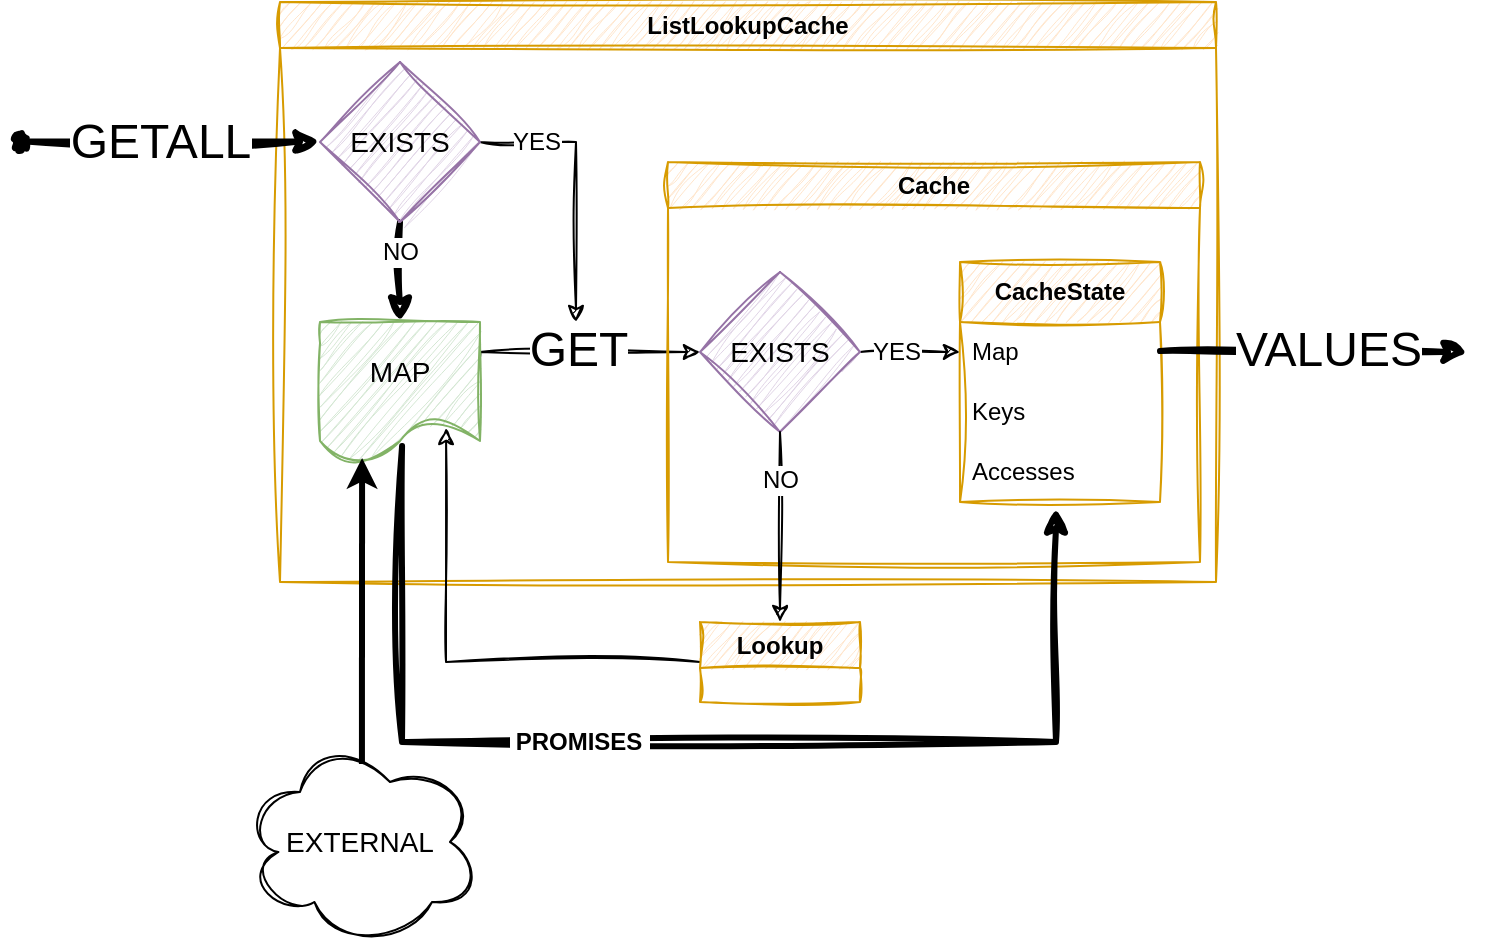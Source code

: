 <mxfile version="22.1.16" type="github">
  <diagram id="prtHgNgQTEPvFCAcTncT" name="Page-1">
    <mxGraphModel dx="684" dy="325" grid="1" gridSize="10" guides="1" tooltips="1" connect="1" arrows="1" fold="1" page="1" pageScale="1" pageWidth="827" pageHeight="1169" math="0" shadow="0">
      <root>
        <mxCell id="0" />
        <mxCell id="1" parent="0" />
        <mxCell id="WvfnBEPjAD18mNaexyHV-153" value="ListLookupCache" style="swimlane;whiteSpace=wrap;html=1;fillColor=#ffe6cc;strokeColor=#d79b00;sketch=1;curveFitting=1;jiggle=2;" parent="1" vertex="1">
          <mxGeometry x="192" y="20" width="468" height="290" as="geometry" />
        </mxCell>
        <mxCell id="WvfnBEPjAD18mNaexyHV-169" style="edgeStyle=orthogonalEdgeStyle;rounded=0;orthogonalLoop=1;jettySize=auto;html=1;entryX=0;entryY=0.5;entryDx=0;entryDy=0;exitX=1;exitY=0.25;exitDx=0;exitDy=0;sketch=1;curveFitting=1;jiggle=2;" parent="WvfnBEPjAD18mNaexyHV-153" source="WvfnBEPjAD18mNaexyHV-175" target="WvfnBEPjAD18mNaexyHV-184" edge="1">
          <mxGeometry relative="1" as="geometry">
            <mxPoint x="-130" y="280" as="sourcePoint" />
            <Array as="points">
              <mxPoint x="100" y="175" />
            </Array>
            <mxPoint x="200" y="195" as="targetPoint" />
          </mxGeometry>
        </mxCell>
        <mxCell id="WvfnBEPjAD18mNaexyHV-170" value="GET" style="edgeLabel;html=1;align=center;verticalAlign=middle;resizable=0;points=[];fontSize=24;labelBackgroundColor=default;" parent="WvfnBEPjAD18mNaexyHV-169" vertex="1" connectable="0">
          <mxGeometry x="0.467" relative="1" as="geometry">
            <mxPoint x="-31" y="-1" as="offset" />
          </mxGeometry>
        </mxCell>
        <mxCell id="WvfnBEPjAD18mNaexyHV-171" value="NO" style="edgeStyle=orthogonalEdgeStyle;rounded=0;orthogonalLoop=1;jettySize=auto;html=1;exitX=0.5;exitY=1;exitDx=0;exitDy=0;entryX=0.5;entryY=0;entryDx=0;entryDy=0;strokeWidth=3;fontSize=12;sketch=1;curveFitting=1;jiggle=2;" parent="WvfnBEPjAD18mNaexyHV-153" source="WvfnBEPjAD18mNaexyHV-172" target="WvfnBEPjAD18mNaexyHV-175" edge="1">
          <mxGeometry x="-0.429" relative="1" as="geometry">
            <mxPoint x="60" y="90" as="sourcePoint" />
            <mxPoint as="offset" />
          </mxGeometry>
        </mxCell>
        <mxCell id="WvfnBEPjAD18mNaexyHV-188" style="edgeStyle=orthogonalEdgeStyle;rounded=0;orthogonalLoop=1;jettySize=auto;html=1;exitX=1;exitY=0.5;exitDx=0;exitDy=0;sketch=1;curveFitting=1;jiggle=2;endArrow=classic;endFill=1;" parent="WvfnBEPjAD18mNaexyHV-153" source="WvfnBEPjAD18mNaexyHV-172" edge="1">
          <mxGeometry relative="1" as="geometry">
            <Array as="points">
              <mxPoint x="148" y="70" />
            </Array>
            <mxPoint x="148" y="160" as="targetPoint" />
          </mxGeometry>
        </mxCell>
        <mxCell id="WvfnBEPjAD18mNaexyHV-189" value="YES" style="edgeLabel;html=1;align=center;verticalAlign=middle;resizable=0;points=[];fontSize=12;" parent="WvfnBEPjAD18mNaexyHV-188" vertex="1" connectable="0">
          <mxGeometry x="-0.752" relative="1" as="geometry">
            <mxPoint x="11" as="offset" />
          </mxGeometry>
        </mxCell>
        <mxCell id="WvfnBEPjAD18mNaexyHV-172" value="EXISTS" style="rhombus;whiteSpace=wrap;html=1;fontSize=14;sketch=1;curveFitting=1;jiggle=2;fillColor=#e1d5e7;strokeColor=#9673a6;" parent="WvfnBEPjAD18mNaexyHV-153" vertex="1">
          <mxGeometry x="20" y="30" width="80" height="80" as="geometry" />
        </mxCell>
        <mxCell id="WvfnBEPjAD18mNaexyHV-175" value="MAP" style="shape=document;whiteSpace=wrap;html=1;boundedLbl=1;sketch=1;curveFitting=1;jiggle=2;fillColor=#d5e8d4;strokeColor=#82b366;fontSize=14;" parent="WvfnBEPjAD18mNaexyHV-153" vertex="1">
          <mxGeometry x="20" y="160" width="80" height="70" as="geometry" />
        </mxCell>
        <mxCell id="WvfnBEPjAD18mNaexyHV-178" value="Cache" style="swimlane;whiteSpace=wrap;html=1;fillColor=#ffe6cc;strokeColor=#d79b00;sketch=1;curveFitting=1;jiggle=2;" parent="WvfnBEPjAD18mNaexyHV-153" vertex="1">
          <mxGeometry x="194" y="80" width="266" height="200" as="geometry" />
        </mxCell>
        <mxCell id="WvfnBEPjAD18mNaexyHV-179" value="CacheState" style="swimlane;fontStyle=1;childLayout=stackLayout;horizontal=1;startSize=30;horizontalStack=0;resizeParent=1;resizeParentMax=0;resizeLast=0;collapsible=1;marginBottom=0;whiteSpace=wrap;html=1;fillColor=#ffe6cc;strokeColor=#d79b00;sketch=1;curveFitting=1;jiggle=2;" parent="WvfnBEPjAD18mNaexyHV-178" vertex="1">
          <mxGeometry x="146" y="50" width="100" height="120" as="geometry" />
        </mxCell>
        <mxCell id="WvfnBEPjAD18mNaexyHV-180" value="Map" style="text;strokeColor=none;fillColor=none;align=left;verticalAlign=middle;spacingLeft=4;spacingRight=4;overflow=hidden;points=[[0,0.5],[1,0.5]];portConstraint=eastwest;rotatable=0;whiteSpace=wrap;html=1;" parent="WvfnBEPjAD18mNaexyHV-179" vertex="1">
          <mxGeometry y="30" width="100" height="30" as="geometry" />
        </mxCell>
        <mxCell id="WvfnBEPjAD18mNaexyHV-181" value="Keys" style="text;strokeColor=none;fillColor=none;align=left;verticalAlign=middle;spacingLeft=4;spacingRight=4;overflow=hidden;points=[[0,0.5],[1,0.5]];portConstraint=eastwest;rotatable=0;whiteSpace=wrap;html=1;" parent="WvfnBEPjAD18mNaexyHV-179" vertex="1">
          <mxGeometry y="60" width="100" height="30" as="geometry" />
        </mxCell>
        <mxCell id="WvfnBEPjAD18mNaexyHV-182" value="Accesses" style="text;strokeColor=none;fillColor=none;align=left;verticalAlign=middle;spacingLeft=4;spacingRight=4;overflow=hidden;points=[[0,0.5],[1,0.5]];portConstraint=eastwest;rotatable=0;whiteSpace=wrap;html=1;" parent="WvfnBEPjAD18mNaexyHV-179" vertex="1">
          <mxGeometry y="90" width="100" height="30" as="geometry" />
        </mxCell>
        <mxCell id="WvfnBEPjAD18mNaexyHV-183" value="YES" style="edgeStyle=orthogonalEdgeStyle;rounded=0;orthogonalLoop=1;jettySize=auto;html=1;entryX=0;entryY=0.5;entryDx=0;entryDy=0;fontSize=12;sketch=1;curveFitting=1;jiggle=2;" parent="WvfnBEPjAD18mNaexyHV-178" source="WvfnBEPjAD18mNaexyHV-184" target="WvfnBEPjAD18mNaexyHV-180" edge="1">
          <mxGeometry x="-0.28" relative="1" as="geometry">
            <mxPoint as="offset" />
          </mxGeometry>
        </mxCell>
        <mxCell id="WvfnBEPjAD18mNaexyHV-184" value="EXISTS" style="rhombus;whiteSpace=wrap;html=1;fontSize=14;sketch=1;curveFitting=1;jiggle=2;fillColor=#e1d5e7;strokeColor=#9673a6;" parent="WvfnBEPjAD18mNaexyHV-178" vertex="1">
          <mxGeometry x="16" y="55" width="80" height="80" as="geometry" />
        </mxCell>
        <mxCell id="8dNhH_ZkhWHeMuGV6AHv-1" style="edgeStyle=orthogonalEdgeStyle;rounded=0;orthogonalLoop=1;jettySize=auto;html=1;strokeWidth=3;sketch=1;curveFitting=1;jiggle=2;" parent="WvfnBEPjAD18mNaexyHV-178" edge="1">
          <mxGeometry relative="1" as="geometry">
            <mxPoint x="246" y="94.5" as="sourcePoint" />
            <Array as="points">
              <mxPoint x="306" y="94.5" />
            </Array>
            <mxPoint x="400" y="95" as="targetPoint" />
          </mxGeometry>
        </mxCell>
        <mxCell id="8dNhH_ZkhWHeMuGV6AHv-2" value="VALUES" style="edgeLabel;html=1;align=center;verticalAlign=middle;resizable=0;points=[];fontSize=24;labelBackgroundColor=default;" parent="8dNhH_ZkhWHeMuGV6AHv-1" vertex="1" connectable="0">
          <mxGeometry x="0.467" relative="1" as="geometry">
            <mxPoint x="-29" y="-1" as="offset" />
          </mxGeometry>
        </mxCell>
        <mxCell id="WvfnBEPjAD18mNaexyHV-185" value="" style="edgeStyle=orthogonalEdgeStyle;rounded=0;orthogonalLoop=1;jettySize=auto;html=1;exitX=0.513;exitY=0.886;exitDx=0;exitDy=0;exitPerimeter=0;strokeWidth=3;sketch=1;curveFitting=1;jiggle=2;entryX=0.48;entryY=1.1;entryDx=0;entryDy=0;entryPerimeter=0;" parent="WvfnBEPjAD18mNaexyHV-153" source="WvfnBEPjAD18mNaexyHV-175" target="WvfnBEPjAD18mNaexyHV-182" edge="1">
          <mxGeometry relative="1" as="geometry">
            <mxPoint x="314" y="185" as="sourcePoint" />
            <mxPoint x="388" y="273" as="targetPoint" />
            <Array as="points">
              <mxPoint x="61" y="370" />
              <mxPoint x="388" y="370" />
            </Array>
          </mxGeometry>
        </mxCell>
        <mxCell id="WvfnBEPjAD18mNaexyHV-186" value="&amp;nbsp;PROMISES&amp;nbsp; " style="edgeLabel;html=1;align=center;verticalAlign=middle;resizable=0;points=[];fontStyle=1;fontSize=12;labelBackgroundColor=default;" parent="WvfnBEPjAD18mNaexyHV-185" vertex="1" connectable="0">
          <mxGeometry x="-0.293" relative="1" as="geometry">
            <mxPoint x="26" as="offset" />
          </mxGeometry>
        </mxCell>
        <mxCell id="WvfnBEPjAD18mNaexyHV-190" style="edgeStyle=orthogonalEdgeStyle;rounded=0;orthogonalLoop=1;jettySize=auto;html=1;exitX=0;exitY=0.5;exitDx=0;exitDy=0;entryX=0.788;entryY=0.757;entryDx=0;entryDy=0;entryPerimeter=0;sketch=1;curveFitting=1;jiggle=2;" parent="1" source="WvfnBEPjAD18mNaexyHV-187" target="WvfnBEPjAD18mNaexyHV-175" edge="1">
          <mxGeometry relative="1" as="geometry" />
        </mxCell>
        <mxCell id="WvfnBEPjAD18mNaexyHV-187" value="Lookup" style="swimlane;whiteSpace=wrap;html=1;fillColor=#ffe6cc;strokeColor=#d79b00;sketch=1;curveFitting=1;jiggle=2;" parent="1" vertex="1">
          <mxGeometry x="402" y="330" width="80" height="40" as="geometry" />
        </mxCell>
        <mxCell id="WvfnBEPjAD18mNaexyHV-176" value="" style="edgeStyle=orthogonalEdgeStyle;rounded=0;orthogonalLoop=1;jettySize=auto;html=1;entryX=0.5;entryY=0;entryDx=0;entryDy=0;exitX=0.5;exitY=1;exitDx=0;exitDy=0;sketch=1;curveFitting=1;jiggle=2;" parent="1" source="WvfnBEPjAD18mNaexyHV-184" target="WvfnBEPjAD18mNaexyHV-187" edge="1">
          <mxGeometry relative="1" as="geometry">
            <mxPoint x="446" y="375" as="targetPoint" />
            <Array as="points" />
            <mxPoint x="446" y="270" as="sourcePoint" />
          </mxGeometry>
        </mxCell>
        <mxCell id="WvfnBEPjAD18mNaexyHV-177" value="NO" style="edgeLabel;html=1;align=center;verticalAlign=middle;resizable=0;points=[];fontSize=12;" parent="WvfnBEPjAD18mNaexyHV-176" vertex="1" connectable="0">
          <mxGeometry x="-0.719" y="-2" relative="1" as="geometry">
            <mxPoint x="2" y="10" as="offset" />
          </mxGeometry>
        </mxCell>
        <mxCell id="WvfnBEPjAD18mNaexyHV-194" style="edgeStyle=orthogonalEdgeStyle;rounded=0;orthogonalLoop=1;jettySize=auto;html=1;exitX=0.508;exitY=0.11;exitDx=0;exitDy=0;exitPerimeter=0;entryX=0.263;entryY=0.971;entryDx=0;entryDy=0;entryPerimeter=0;strokeWidth=3;" parent="1" source="WvfnBEPjAD18mNaexyHV-193" target="WvfnBEPjAD18mNaexyHV-175" edge="1">
          <mxGeometry relative="1" as="geometry" />
        </mxCell>
        <mxCell id="WvfnBEPjAD18mNaexyHV-193" value="EXTERNAL" style="ellipse;shape=cloud;whiteSpace=wrap;html=1;fontSize=14;sketch=1;curveFitting=1;jiggle=2;" parent="1" vertex="1">
          <mxGeometry x="172" y="390" width="120" height="100" as="geometry" />
        </mxCell>
        <mxCell id="WvfnBEPjAD18mNaexyHV-165" style="edgeStyle=orthogonalEdgeStyle;rounded=0;orthogonalLoop=1;jettySize=auto;html=1;entryX=0;entryY=0.5;entryDx=0;entryDy=0;strokeWidth=3;sketch=1;curveFitting=1;jiggle=2;startArrow=oval;startFill=0;" parent="1" edge="1">
          <mxGeometry relative="1" as="geometry">
            <mxPoint x="62" y="89.75" as="sourcePoint" />
            <Array as="points">
              <mxPoint x="62" y="89.75" />
            </Array>
            <mxPoint x="212" y="89.75" as="targetPoint" />
          </mxGeometry>
        </mxCell>
        <mxCell id="WvfnBEPjAD18mNaexyHV-166" value="GETALL" style="edgeLabel;html=1;align=center;verticalAlign=middle;resizable=0;points=[];fontSize=24;labelBackgroundColor=default;" parent="WvfnBEPjAD18mNaexyHV-165" vertex="1" connectable="0">
          <mxGeometry x="0.467" relative="1" as="geometry">
            <mxPoint x="-40" as="offset" />
          </mxGeometry>
        </mxCell>
      </root>
    </mxGraphModel>
  </diagram>
</mxfile>
